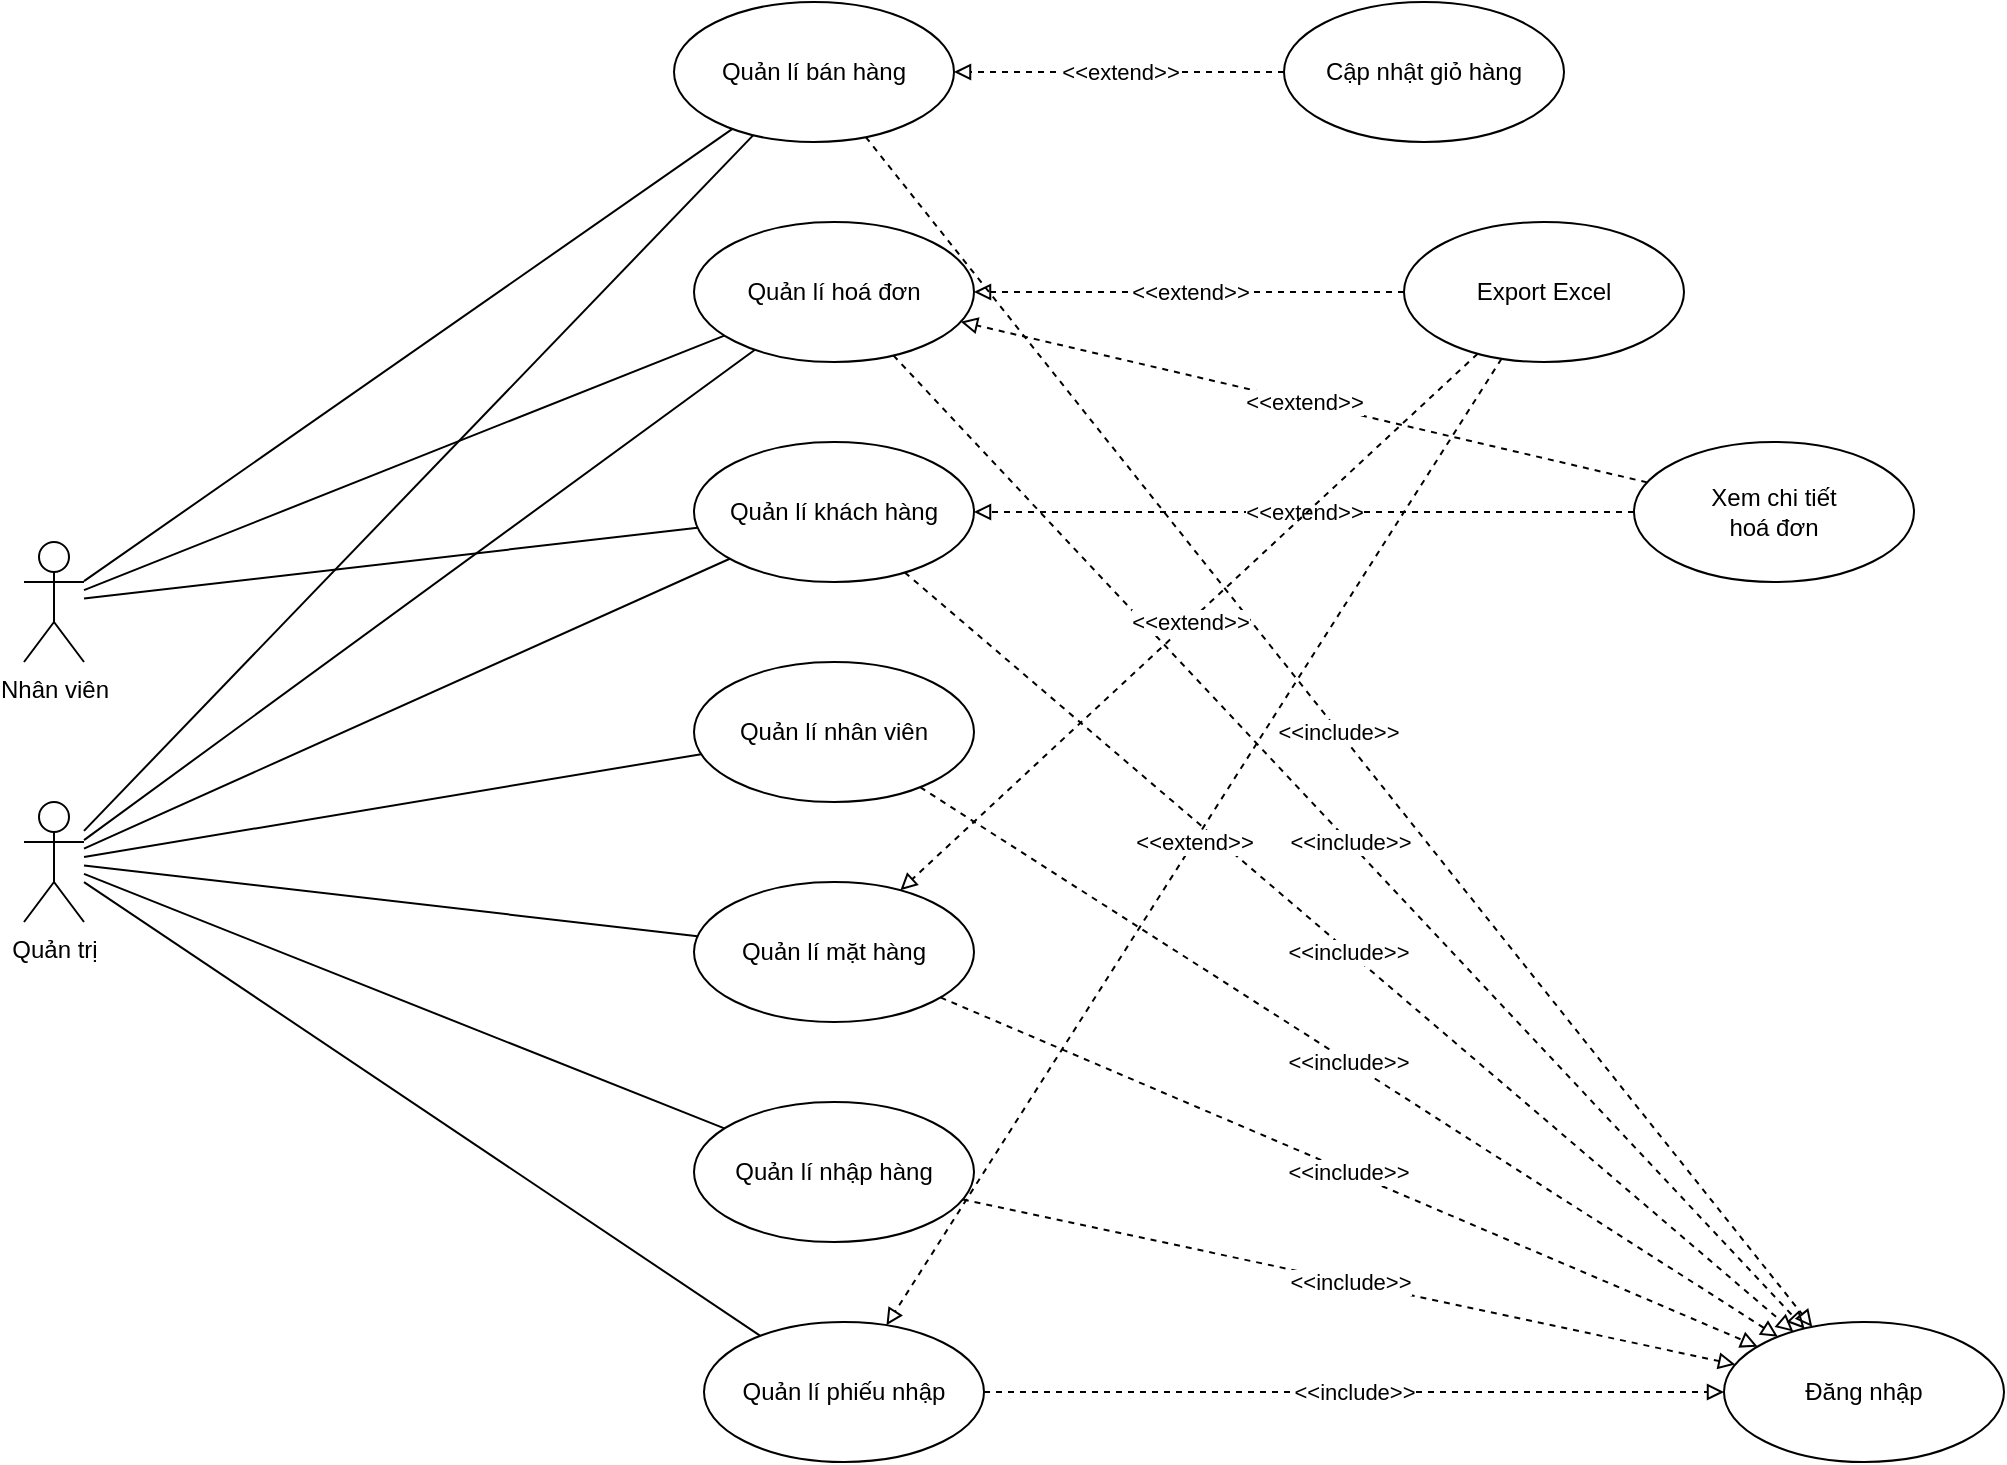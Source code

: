 <mxfile version="16.5.1" type="device"><diagram id="79WZ44psFP3O1qBwNITR" name="Page-1"><mxGraphModel dx="1221" dy="811" grid="1" gridSize="10" guides="1" tooltips="1" connect="1" arrows="1" fold="1" page="1" pageScale="1" pageWidth="850" pageHeight="1100" math="0" shadow="0"><root><mxCell id="0"/><mxCell id="1" parent="0"/><mxCell id="OwUHO917lWz2rGOe5c40-18" style="edgeStyle=none;rounded=0;orthogonalLoop=1;jettySize=auto;html=1;endArrow=none;endFill=0;startArrow=none;startFill=0;" parent="1" source="8lShWnSGF5YdsRSbw6SH-56" target="OwUHO917lWz2rGOe5c40-3" edge="1"><mxGeometry relative="1" as="geometry"/></mxCell><mxCell id="8lShWnSGF5YdsRSbw6SH-56" value="Nhân viên" style="shape=umlActor;verticalLabelPosition=bottom;verticalAlign=top;html=1;outlineConnect=0;" parent="1" vertex="1"><mxGeometry x="470" y="470" width="30" height="60" as="geometry"/></mxCell><mxCell id="OwUHO917lWz2rGOe5c40-1" value="Đăng nhập" style="ellipse;whiteSpace=wrap;html=1;" parent="1" vertex="1"><mxGeometry x="1320" y="860" width="140" height="70" as="geometry"/></mxCell><mxCell id="OwUHO917lWz2rGOe5c40-3" value="Quản lí khách hàng" style="ellipse;whiteSpace=wrap;html=1;" parent="1" vertex="1"><mxGeometry x="805" y="420" width="140" height="70" as="geometry"/></mxCell><mxCell id="OwUHO917lWz2rGOe5c40-4" value="Quản lí nhân viên" style="ellipse;whiteSpace=wrap;html=1;" parent="1" vertex="1"><mxGeometry x="805" y="530" width="140" height="70" as="geometry"/></mxCell><mxCell id="OwUHO917lWz2rGOe5c40-5" value="Quản lí nhập hàng" style="ellipse;whiteSpace=wrap;html=1;" parent="1" vertex="1"><mxGeometry x="805" y="750" width="140" height="70" as="geometry"/></mxCell><mxCell id="OwUHO917lWz2rGOe5c40-10" value="&amp;lt;&amp;lt;include&amp;gt;&amp;gt;" style="rounded=0;orthogonalLoop=1;jettySize=auto;html=1;endArrow=block;endFill=0;dashed=1;" parent="1" source="OwUHO917lWz2rGOe5c40-6" target="OwUHO917lWz2rGOe5c40-1" edge="1"><mxGeometry relative="1" as="geometry"/></mxCell><mxCell id="OwUHO917lWz2rGOe5c40-6" value="Quản lí bán hàng" style="ellipse;whiteSpace=wrap;html=1;" parent="1" vertex="1"><mxGeometry x="795" y="200" width="140" height="70" as="geometry"/></mxCell><mxCell id="OwUHO917lWz2rGOe5c40-7" value="Quản lí hoá đơn" style="ellipse;whiteSpace=wrap;html=1;" parent="1" vertex="1"><mxGeometry x="805" y="310" width="140" height="70" as="geometry"/></mxCell><mxCell id="OwUHO917lWz2rGOe5c40-8" value="Quản lí mặt hàng" style="ellipse;whiteSpace=wrap;html=1;" parent="1" vertex="1"><mxGeometry x="805" y="640" width="140" height="70" as="geometry"/></mxCell><mxCell id="OwUHO917lWz2rGOe5c40-9" value="Quản lí phiếu nhập" style="ellipse;whiteSpace=wrap;html=1;" parent="1" vertex="1"><mxGeometry x="810" y="860" width="140" height="70" as="geometry"/></mxCell><mxCell id="OwUHO917lWz2rGOe5c40-11" value="&amp;lt;&amp;lt;include&amp;gt;&amp;gt;" style="rounded=0;orthogonalLoop=1;jettySize=auto;html=1;endArrow=block;endFill=0;dashed=1;" parent="1" source="OwUHO917lWz2rGOe5c40-7" target="OwUHO917lWz2rGOe5c40-1" edge="1"><mxGeometry relative="1" as="geometry"><mxPoint x="945.187" y="423.657" as="sourcePoint"/><mxPoint x="1264.79" y="651.351" as="targetPoint"/></mxGeometry></mxCell><mxCell id="OwUHO917lWz2rGOe5c40-12" value="&amp;lt;&amp;lt;include&amp;gt;&amp;gt;" style="rounded=0;orthogonalLoop=1;jettySize=auto;html=1;endArrow=block;endFill=0;dashed=1;" parent="1" source="OwUHO917lWz2rGOe5c40-3" target="OwUHO917lWz2rGOe5c40-1" edge="1"><mxGeometry relative="1" as="geometry"><mxPoint x="952.704" y="490.614" as="sourcePoint"/><mxPoint x="1257.323" y="654.373" as="targetPoint"/></mxGeometry></mxCell><mxCell id="OwUHO917lWz2rGOe5c40-13" value="&amp;lt;&amp;lt;include&amp;gt;&amp;gt;" style="rounded=0;orthogonalLoop=1;jettySize=auto;html=1;endArrow=block;endFill=0;dashed=1;" parent="1" source="OwUHO917lWz2rGOe5c40-4" target="OwUHO917lWz2rGOe5c40-1" edge="1"><mxGeometry relative="1" as="geometry"><mxPoint x="961.726" y="555.507" as="sourcePoint"/><mxPoint x="1248.327" y="659.456" as="targetPoint"/></mxGeometry></mxCell><mxCell id="OwUHO917lWz2rGOe5c40-14" value="&amp;lt;&amp;lt;include&amp;gt;&amp;gt;" style="rounded=0;orthogonalLoop=1;jettySize=auto;html=1;endArrow=block;endFill=0;dashed=1;" parent="1" source="OwUHO917lWz2rGOe5c40-8" target="OwUHO917lWz2rGOe5c40-1" edge="1"><mxGeometry relative="1" as="geometry"><mxPoint x="970.623" y="617.182" as="sourcePoint"/><mxPoint x="1239.457" y="667.711" as="targetPoint"/></mxGeometry></mxCell><mxCell id="OwUHO917lWz2rGOe5c40-15" value="&amp;lt;&amp;lt;include&amp;gt;&amp;gt;" style="rounded=0;orthogonalLoop=1;jettySize=auto;html=1;endArrow=block;endFill=0;dashed=1;" parent="1" source="OwUHO917lWz2rGOe5c40-5" target="OwUHO917lWz2rGOe5c40-1" edge="1"><mxGeometry relative="1" as="geometry"><mxPoint x="984.978" y="675.875" as="sourcePoint"/><mxPoint x="1235.023" y="679.103" as="targetPoint"/></mxGeometry></mxCell><mxCell id="OwUHO917lWz2rGOe5c40-16" value="&amp;lt;&amp;lt;include&amp;gt;&amp;gt;" style="rounded=0;orthogonalLoop=1;jettySize=auto;html=1;endArrow=block;endFill=0;dashed=1;" parent="1" source="OwUHO917lWz2rGOe5c40-9" target="OwUHO917lWz2rGOe5c40-1" edge="1"><mxGeometry relative="1" as="geometry"><mxPoint x="994.978" y="685.875" as="sourcePoint"/><mxPoint x="1245.023" y="689.103" as="targetPoint"/></mxGeometry></mxCell><mxCell id="OwUHO917lWz2rGOe5c40-20" style="edgeStyle=none;rounded=0;orthogonalLoop=1;jettySize=auto;html=1;endArrow=none;endFill=0;startArrow=none;startFill=0;" parent="1" source="OwUHO917lWz2rGOe5c40-26" target="OwUHO917lWz2rGOe5c40-8" edge="1"><mxGeometry relative="1" as="geometry"><mxPoint x="665" y="575" as="sourcePoint"/><mxPoint x="815" y="575" as="targetPoint"/></mxGeometry></mxCell><mxCell id="OwUHO917lWz2rGOe5c40-21" style="edgeStyle=none;rounded=0;orthogonalLoop=1;jettySize=auto;html=1;endArrow=none;endFill=0;startArrow=none;startFill=0;" parent="1" source="OwUHO917lWz2rGOe5c40-26" target="OwUHO917lWz2rGOe5c40-4" edge="1"><mxGeometry relative="1" as="geometry"><mxPoint x="665" y="582.021" as="sourcePoint"/><mxPoint x="833.899" y="661.08" as="targetPoint"/></mxGeometry></mxCell><mxCell id="OwUHO917lWz2rGOe5c40-22" style="edgeStyle=none;rounded=0;orthogonalLoop=1;jettySize=auto;html=1;endArrow=none;endFill=0;startArrow=none;startFill=0;" parent="1" source="8lShWnSGF5YdsRSbw6SH-56" target="OwUHO917lWz2rGOe5c40-7" edge="1"><mxGeometry relative="1" as="geometry"><mxPoint x="665" y="567.979" as="sourcePoint"/><mxPoint x="833.899" y="488.92" as="targetPoint"/></mxGeometry></mxCell><mxCell id="OwUHO917lWz2rGOe5c40-23" style="edgeStyle=none;rounded=0;orthogonalLoop=1;jettySize=auto;html=1;endArrow=none;endFill=0;startArrow=none;startFill=0;" parent="1" source="OwUHO917lWz2rGOe5c40-26" target="OwUHO917lWz2rGOe5c40-5" edge="1"><mxGeometry relative="1" as="geometry"><mxPoint x="665" y="582.021" as="sourcePoint"/><mxPoint x="833.899" y="661.08" as="targetPoint"/></mxGeometry></mxCell><mxCell id="OwUHO917lWz2rGOe5c40-24" style="edgeStyle=none;rounded=0;orthogonalLoop=1;jettySize=auto;html=1;endArrow=none;endFill=0;startArrow=none;startFill=0;" parent="1" source="OwUHO917lWz2rGOe5c40-26" target="OwUHO917lWz2rGOe5c40-9" edge="1"><mxGeometry relative="1" as="geometry"><mxPoint x="675" y="592.021" as="sourcePoint"/><mxPoint x="843.899" y="671.08" as="targetPoint"/></mxGeometry></mxCell><mxCell id="OwUHO917lWz2rGOe5c40-25" style="edgeStyle=none;rounded=0;orthogonalLoop=1;jettySize=auto;html=1;endArrow=none;endFill=0;startArrow=none;startFill=0;" parent="1" source="8lShWnSGF5YdsRSbw6SH-56" target="OwUHO917lWz2rGOe5c40-6" edge="1"><mxGeometry relative="1" as="geometry"><mxPoint x="665" y="560.964" as="sourcePoint"/><mxPoint x="852.1" y="385.893" as="targetPoint"/></mxGeometry></mxCell><mxCell id="OwUHO917lWz2rGOe5c40-26" value="Quản trị" style="shape=umlActor;verticalLabelPosition=bottom;verticalAlign=top;html=1;outlineConnect=0;" parent="1" vertex="1"><mxGeometry x="470" y="600" width="30" height="60" as="geometry"/></mxCell><mxCell id="OwUHO917lWz2rGOe5c40-29" style="edgeStyle=none;rounded=0;orthogonalLoop=1;jettySize=auto;html=1;endArrow=none;endFill=0;startArrow=none;startFill=0;" parent="1" source="OwUHO917lWz2rGOe5c40-26" target="OwUHO917lWz2rGOe5c40-3" edge="1"><mxGeometry relative="1" as="geometry"><mxPoint x="510" y="637.495" as="sourcePoint"/><mxPoint x="818.533" y="585.979" as="targetPoint"/></mxGeometry></mxCell><mxCell id="OwUHO917lWz2rGOe5c40-30" style="edgeStyle=none;rounded=0;orthogonalLoop=1;jettySize=auto;html=1;endArrow=none;endFill=0;startArrow=none;startFill=0;" parent="1" source="OwUHO917lWz2rGOe5c40-26" target="OwUHO917lWz2rGOe5c40-7" edge="1"><mxGeometry relative="1" as="geometry"><mxPoint x="510" y="633.269" as="sourcePoint"/><mxPoint x="832.9" y="488.375" as="targetPoint"/></mxGeometry></mxCell><mxCell id="OwUHO917lWz2rGOe5c40-31" style="edgeStyle=none;rounded=0;orthogonalLoop=1;jettySize=auto;html=1;endArrow=none;endFill=0;startArrow=none;startFill=0;" parent="1" source="OwUHO917lWz2rGOe5c40-26" target="OwUHO917lWz2rGOe5c40-6" edge="1"><mxGeometry relative="1" as="geometry"><mxPoint x="510" y="629.037" as="sourcePoint"/><mxPoint x="845.44" y="383.875" as="targetPoint"/></mxGeometry></mxCell><mxCell id="eFkgXkCFkIjGhY5Ocx8p-1" value="Cập nhật giỏ hàng" style="ellipse;whiteSpace=wrap;html=1;" vertex="1" parent="1"><mxGeometry x="1100" y="200" width="140" height="70" as="geometry"/></mxCell><mxCell id="eFkgXkCFkIjGhY5Ocx8p-2" value="&amp;lt;&amp;lt;extend&amp;gt;&amp;gt;" style="rounded=0;orthogonalLoop=1;jettySize=auto;html=1;endArrow=block;endFill=0;dashed=1;" edge="1" parent="1" source="eFkgXkCFkIjGhY5Ocx8p-1" target="OwUHO917lWz2rGOe5c40-6"><mxGeometry relative="1" as="geometry"><mxPoint x="913.218" y="274.323" as="sourcePoint"/><mxPoint x="1266.788" y="545.675" as="targetPoint"/></mxGeometry></mxCell><mxCell id="eFkgXkCFkIjGhY5Ocx8p-3" value="Export Excel" style="ellipse;whiteSpace=wrap;html=1;" vertex="1" parent="1"><mxGeometry x="1160" y="310" width="140" height="70" as="geometry"/></mxCell><mxCell id="eFkgXkCFkIjGhY5Ocx8p-4" value="&amp;lt;&amp;lt;extend&amp;gt;&amp;gt;" style="rounded=0;orthogonalLoop=1;jettySize=auto;html=1;endArrow=block;endFill=0;dashed=1;" edge="1" parent="1" source="eFkgXkCFkIjGhY5Ocx8p-3" target="OwUHO917lWz2rGOe5c40-7"><mxGeometry relative="1" as="geometry"><mxPoint x="1084.214" y="206.961" as="sourcePoint"/><mxPoint x="940.786" y="233.039" as="targetPoint"/></mxGeometry></mxCell><mxCell id="eFkgXkCFkIjGhY5Ocx8p-7" value="Xem chi tiết &lt;br&gt;hoá đơn" style="ellipse;whiteSpace=wrap;html=1;" vertex="1" parent="1"><mxGeometry x="1275" y="420" width="140" height="70" as="geometry"/></mxCell><mxCell id="eFkgXkCFkIjGhY5Ocx8p-8" value="&amp;lt;&amp;lt;extend&amp;gt;&amp;gt;" style="rounded=0;orthogonalLoop=1;jettySize=auto;html=1;endArrow=block;endFill=0;dashed=1;" edge="1" parent="1" source="eFkgXkCFkIjGhY5Ocx8p-7" target="OwUHO917lWz2rGOe5c40-7"><mxGeometry relative="1" as="geometry"><mxPoint x="1134.508" y="307.357" as="sourcePoint"/><mxPoint x="950.391" y="342.51" as="targetPoint"/></mxGeometry></mxCell><mxCell id="eFkgXkCFkIjGhY5Ocx8p-9" value="&amp;lt;&amp;lt;extend&amp;gt;&amp;gt;" style="rounded=0;orthogonalLoop=1;jettySize=auto;html=1;endArrow=block;endFill=0;dashed=1;" edge="1" parent="1" source="eFkgXkCFkIjGhY5Ocx8p-7" target="OwUHO917lWz2rGOe5c40-3"><mxGeometry relative="1" as="geometry"><mxPoint x="1184.521" y="412.626" as="sourcePoint"/><mxPoint x="950.421" y="367.451" as="targetPoint"/></mxGeometry></mxCell><mxCell id="eFkgXkCFkIjGhY5Ocx8p-12" value="&amp;lt;&amp;lt;extend&amp;gt;&amp;gt;" style="rounded=0;orthogonalLoop=1;jettySize=auto;html=1;endArrow=block;endFill=0;dashed=1;" edge="1" parent="1" source="eFkgXkCFkIjGhY5Ocx8p-3" target="OwUHO917lWz2rGOe5c40-8"><mxGeometry relative="1" as="geometry"><mxPoint x="1153.948" y="306.588" as="sourcePoint"/><mxPoint x="950.88" y="343.169" as="targetPoint"/></mxGeometry></mxCell><mxCell id="eFkgXkCFkIjGhY5Ocx8p-13" value="&amp;lt;&amp;lt;extend&amp;gt;&amp;gt;" style="rounded=0;orthogonalLoop=1;jettySize=auto;html=1;endArrow=block;endFill=0;dashed=1;" edge="1" parent="1" source="eFkgXkCFkIjGhY5Ocx8p-3" target="OwUHO917lWz2rGOe5c40-9"><mxGeometry relative="1" as="geometry"><mxPoint x="1192.387" y="327.162" as="sourcePoint"/><mxPoint x="912.598" y="652.835" as="targetPoint"/></mxGeometry></mxCell></root></mxGraphModel></diagram></mxfile>